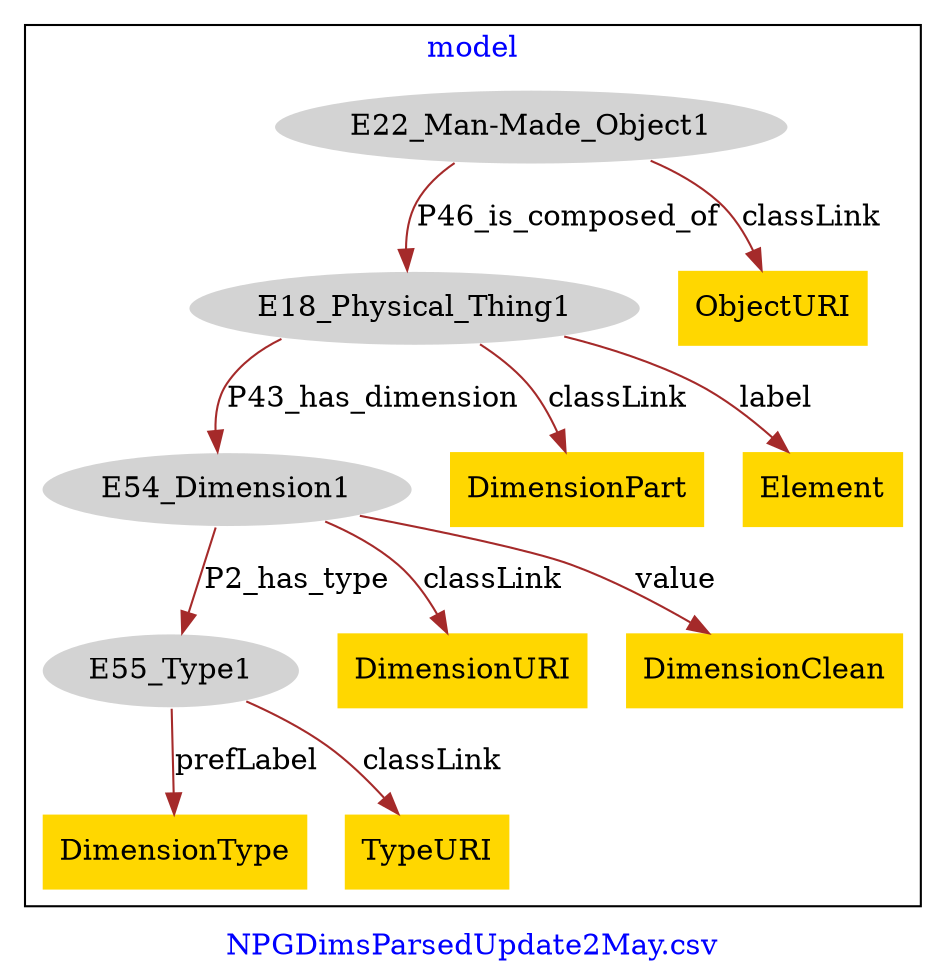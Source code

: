 digraph n0 {
fontcolor="blue"
remincross="true"
label="NPGDimsParsedUpdate2May.csv"
subgraph cluster {
label="model"
n2[style="filled",color="white",fillcolor="lightgray",label="E18_Physical_Thing1"];
n3[style="filled",color="white",fillcolor="lightgray",label="E54_Dimension1"];
n4[style="filled",color="white",fillcolor="lightgray",label="E22_Man-Made_Object1"];
n5[style="filled",color="white",fillcolor="lightgray",label="E55_Type1"];
n6[shape="plaintext",style="filled",fillcolor="gold",label="DimensionType"];
n7[shape="plaintext",style="filled",fillcolor="gold",label="DimensionURI"];
n8[shape="plaintext",style="filled",fillcolor="gold",label="TypeURI"];
n9[shape="plaintext",style="filled",fillcolor="gold",label="DimensionClean"];
n10[shape="plaintext",style="filled",fillcolor="gold",label="ObjectURI"];
n11[shape="plaintext",style="filled",fillcolor="gold",label="DimensionPart"];
n12[shape="plaintext",style="filled",fillcolor="gold",label="Element"];
}
n2 -> n3[color="brown",fontcolor="black",label="P43_has_dimension"]
n4 -> n2[color="brown",fontcolor="black",label="P46_is_composed_of"]
n3 -> n5[color="brown",fontcolor="black",label="P2_has_type"]
n5 -> n6[color="brown",fontcolor="black",label="prefLabel"]
n3 -> n7[color="brown",fontcolor="black",label="classLink"]
n5 -> n8[color="brown",fontcolor="black",label="classLink"]
n3 -> n9[color="brown",fontcolor="black",label="value"]
n4 -> n10[color="brown",fontcolor="black",label="classLink"]
n2 -> n11[color="brown",fontcolor="black",label="classLink"]
n2 -> n12[color="brown",fontcolor="black",label="label"]
}
